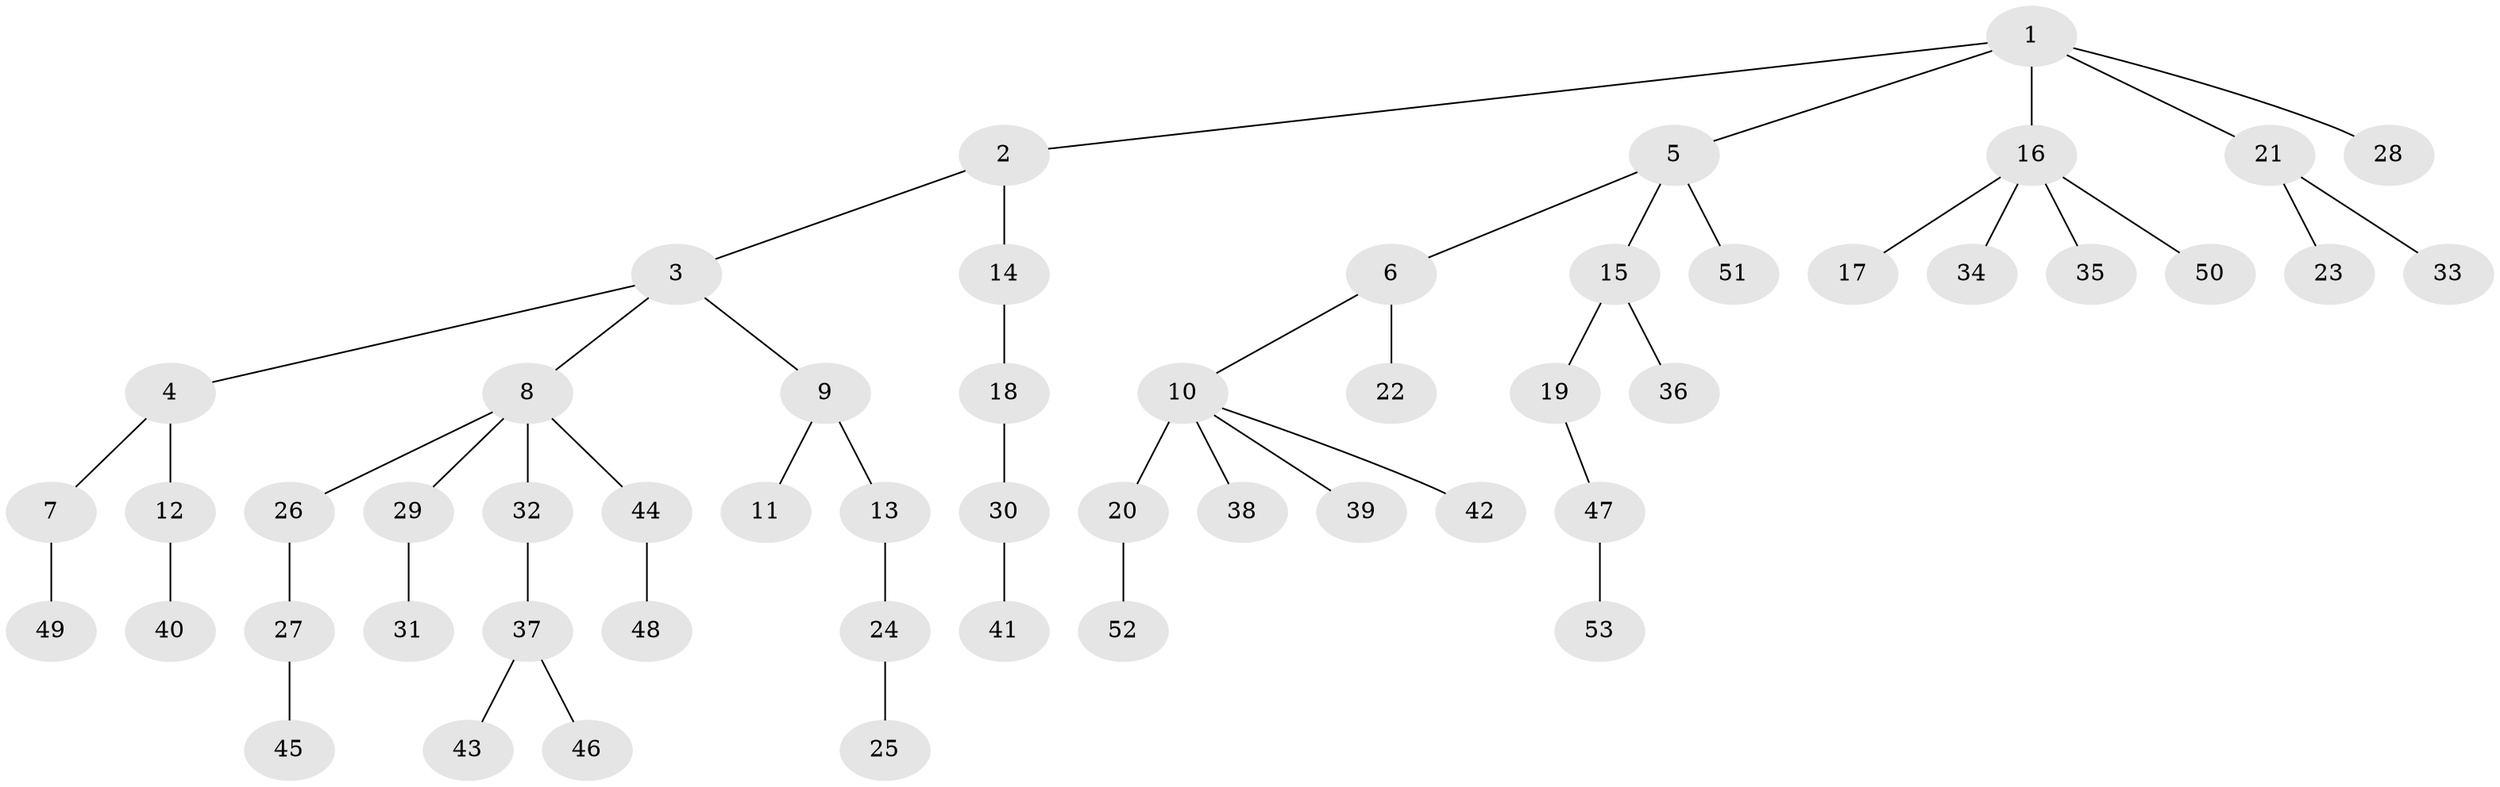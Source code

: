 // original degree distribution, {6: 0.038834951456310676, 4: 0.05825242718446602, 5: 0.038834951456310676, 3: 0.11650485436893204, 1: 0.5242718446601942, 2: 0.22330097087378642}
// Generated by graph-tools (version 1.1) at 2025/52/03/04/25 22:52:03]
// undirected, 53 vertices, 52 edges
graph export_dot {
  node [color=gray90,style=filled];
  1;
  2;
  3;
  4;
  5;
  6;
  7;
  8;
  9;
  10;
  11;
  12;
  13;
  14;
  15;
  16;
  17;
  18;
  19;
  20;
  21;
  22;
  23;
  24;
  25;
  26;
  27;
  28;
  29;
  30;
  31;
  32;
  33;
  34;
  35;
  36;
  37;
  38;
  39;
  40;
  41;
  42;
  43;
  44;
  45;
  46;
  47;
  48;
  49;
  50;
  51;
  52;
  53;
  1 -- 2 [weight=1.0];
  1 -- 5 [weight=1.0];
  1 -- 16 [weight=1.0];
  1 -- 21 [weight=1.0];
  1 -- 28 [weight=1.0];
  2 -- 3 [weight=1.0];
  2 -- 14 [weight=1.0];
  3 -- 4 [weight=1.0];
  3 -- 8 [weight=1.0];
  3 -- 9 [weight=1.0];
  4 -- 7 [weight=1.0];
  4 -- 12 [weight=1.0];
  5 -- 6 [weight=1.0];
  5 -- 15 [weight=1.0];
  5 -- 51 [weight=1.0];
  6 -- 10 [weight=1.0];
  6 -- 22 [weight=1.0];
  7 -- 49 [weight=1.0];
  8 -- 26 [weight=1.0];
  8 -- 29 [weight=1.0];
  8 -- 32 [weight=1.0];
  8 -- 44 [weight=1.0];
  9 -- 11 [weight=1.0];
  9 -- 13 [weight=2.0];
  10 -- 20 [weight=4.0];
  10 -- 38 [weight=1.0];
  10 -- 39 [weight=1.0];
  10 -- 42 [weight=1.0];
  12 -- 40 [weight=1.0];
  13 -- 24 [weight=1.0];
  14 -- 18 [weight=1.0];
  15 -- 19 [weight=1.0];
  15 -- 36 [weight=3.0];
  16 -- 17 [weight=1.0];
  16 -- 34 [weight=1.0];
  16 -- 35 [weight=1.0];
  16 -- 50 [weight=1.0];
  18 -- 30 [weight=1.0];
  19 -- 47 [weight=2.0];
  20 -- 52 [weight=1.0];
  21 -- 23 [weight=1.0];
  21 -- 33 [weight=1.0];
  24 -- 25 [weight=1.0];
  26 -- 27 [weight=1.0];
  27 -- 45 [weight=1.0];
  29 -- 31 [weight=1.0];
  30 -- 41 [weight=3.0];
  32 -- 37 [weight=1.0];
  37 -- 43 [weight=1.0];
  37 -- 46 [weight=1.0];
  44 -- 48 [weight=2.0];
  47 -- 53 [weight=1.0];
}
